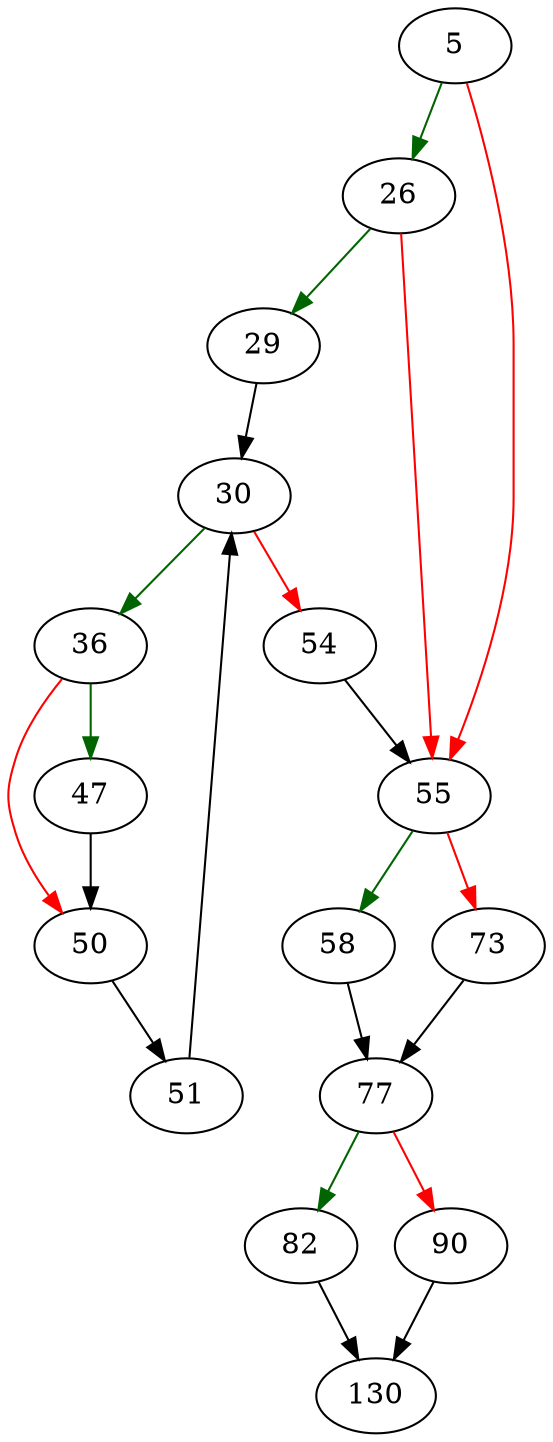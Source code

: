 strict digraph "sqlite3WithAdd" {
	// Node definitions.
	5 [entry=true];
	26;
	55;
	29;
	30;
	36;
	54;
	47;
	50;
	51;
	58;
	73;
	77;
	82;
	90;
	130;

	// Edge definitions.
	5 -> 26 [
		color=darkgreen
		cond=true
	];
	5 -> 55 [
		color=red
		cond=false
	];
	26 -> 55 [
		color=red
		cond=false
	];
	26 -> 29 [
		color=darkgreen
		cond=true
	];
	55 -> 58 [
		color=darkgreen
		cond=true
	];
	55 -> 73 [
		color=red
		cond=false
	];
	29 -> 30;
	30 -> 36 [
		color=darkgreen
		cond=true
	];
	30 -> 54 [
		color=red
		cond=false
	];
	36 -> 47 [
		color=darkgreen
		cond=true
	];
	36 -> 50 [
		color=red
		cond=false
	];
	54 -> 55;
	47 -> 50;
	50 -> 51;
	51 -> 30;
	58 -> 77;
	73 -> 77;
	77 -> 82 [
		color=darkgreen
		cond=true
	];
	77 -> 90 [
		color=red
		cond=false
	];
	82 -> 130;
	90 -> 130;
}